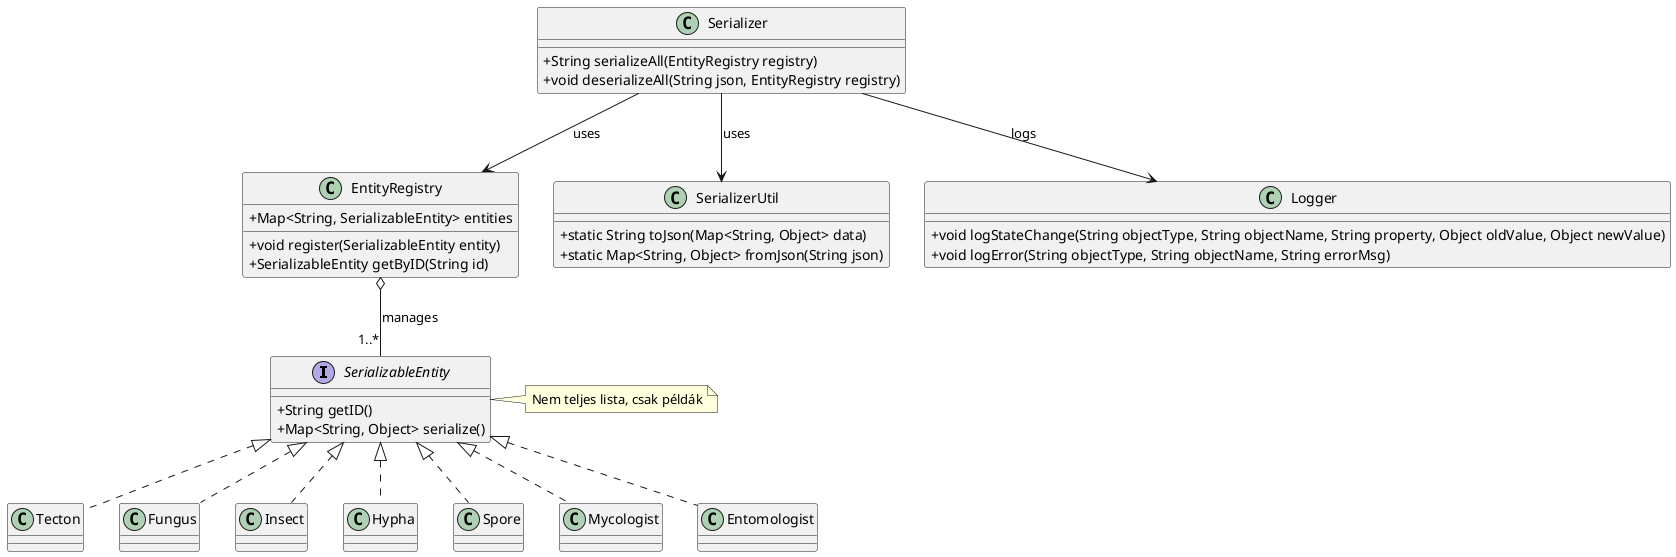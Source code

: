 @startuml
skinparam classAttributeIconSize 0

interface SerializableEntity {
    + String getID()
    + Map<String, Object> serialize()
}

class EntityRegistry {
    + Map<String, SerializableEntity> entities
    + void register(SerializableEntity entity)
    + SerializableEntity getByID(String id)
}

class Serializer {
    + String serializeAll(EntityRegistry registry)
    + void deserializeAll(String json, EntityRegistry registry)
}

class SerializerUtil {
    + static String toJson(Map<String, Object> data)
    + static Map<String, Object> fromJson(String json)
}

class Logger {
    + void logStateChange(String objectType, String objectName, String property, Object oldValue, Object newValue)
    + void logError(String objectType, String objectName, String errorMsg)
}


note right of SerializableEntity: Nem teljes lista, csak példák
SerializableEntity <|.. Tecton
SerializableEntity <|.. Fungus
SerializableEntity <|.. Insect
SerializableEntity <|.. Hypha
SerializableEntity <|.. Spore
SerializableEntity <|.. Mycologist
SerializableEntity <|.. Entomologist

EntityRegistry o-- "1..*" SerializableEntity : manages
Serializer --> EntityRegistry : uses
Serializer --> SerializerUtil : uses
Serializer --> Logger : logs

@enduml
